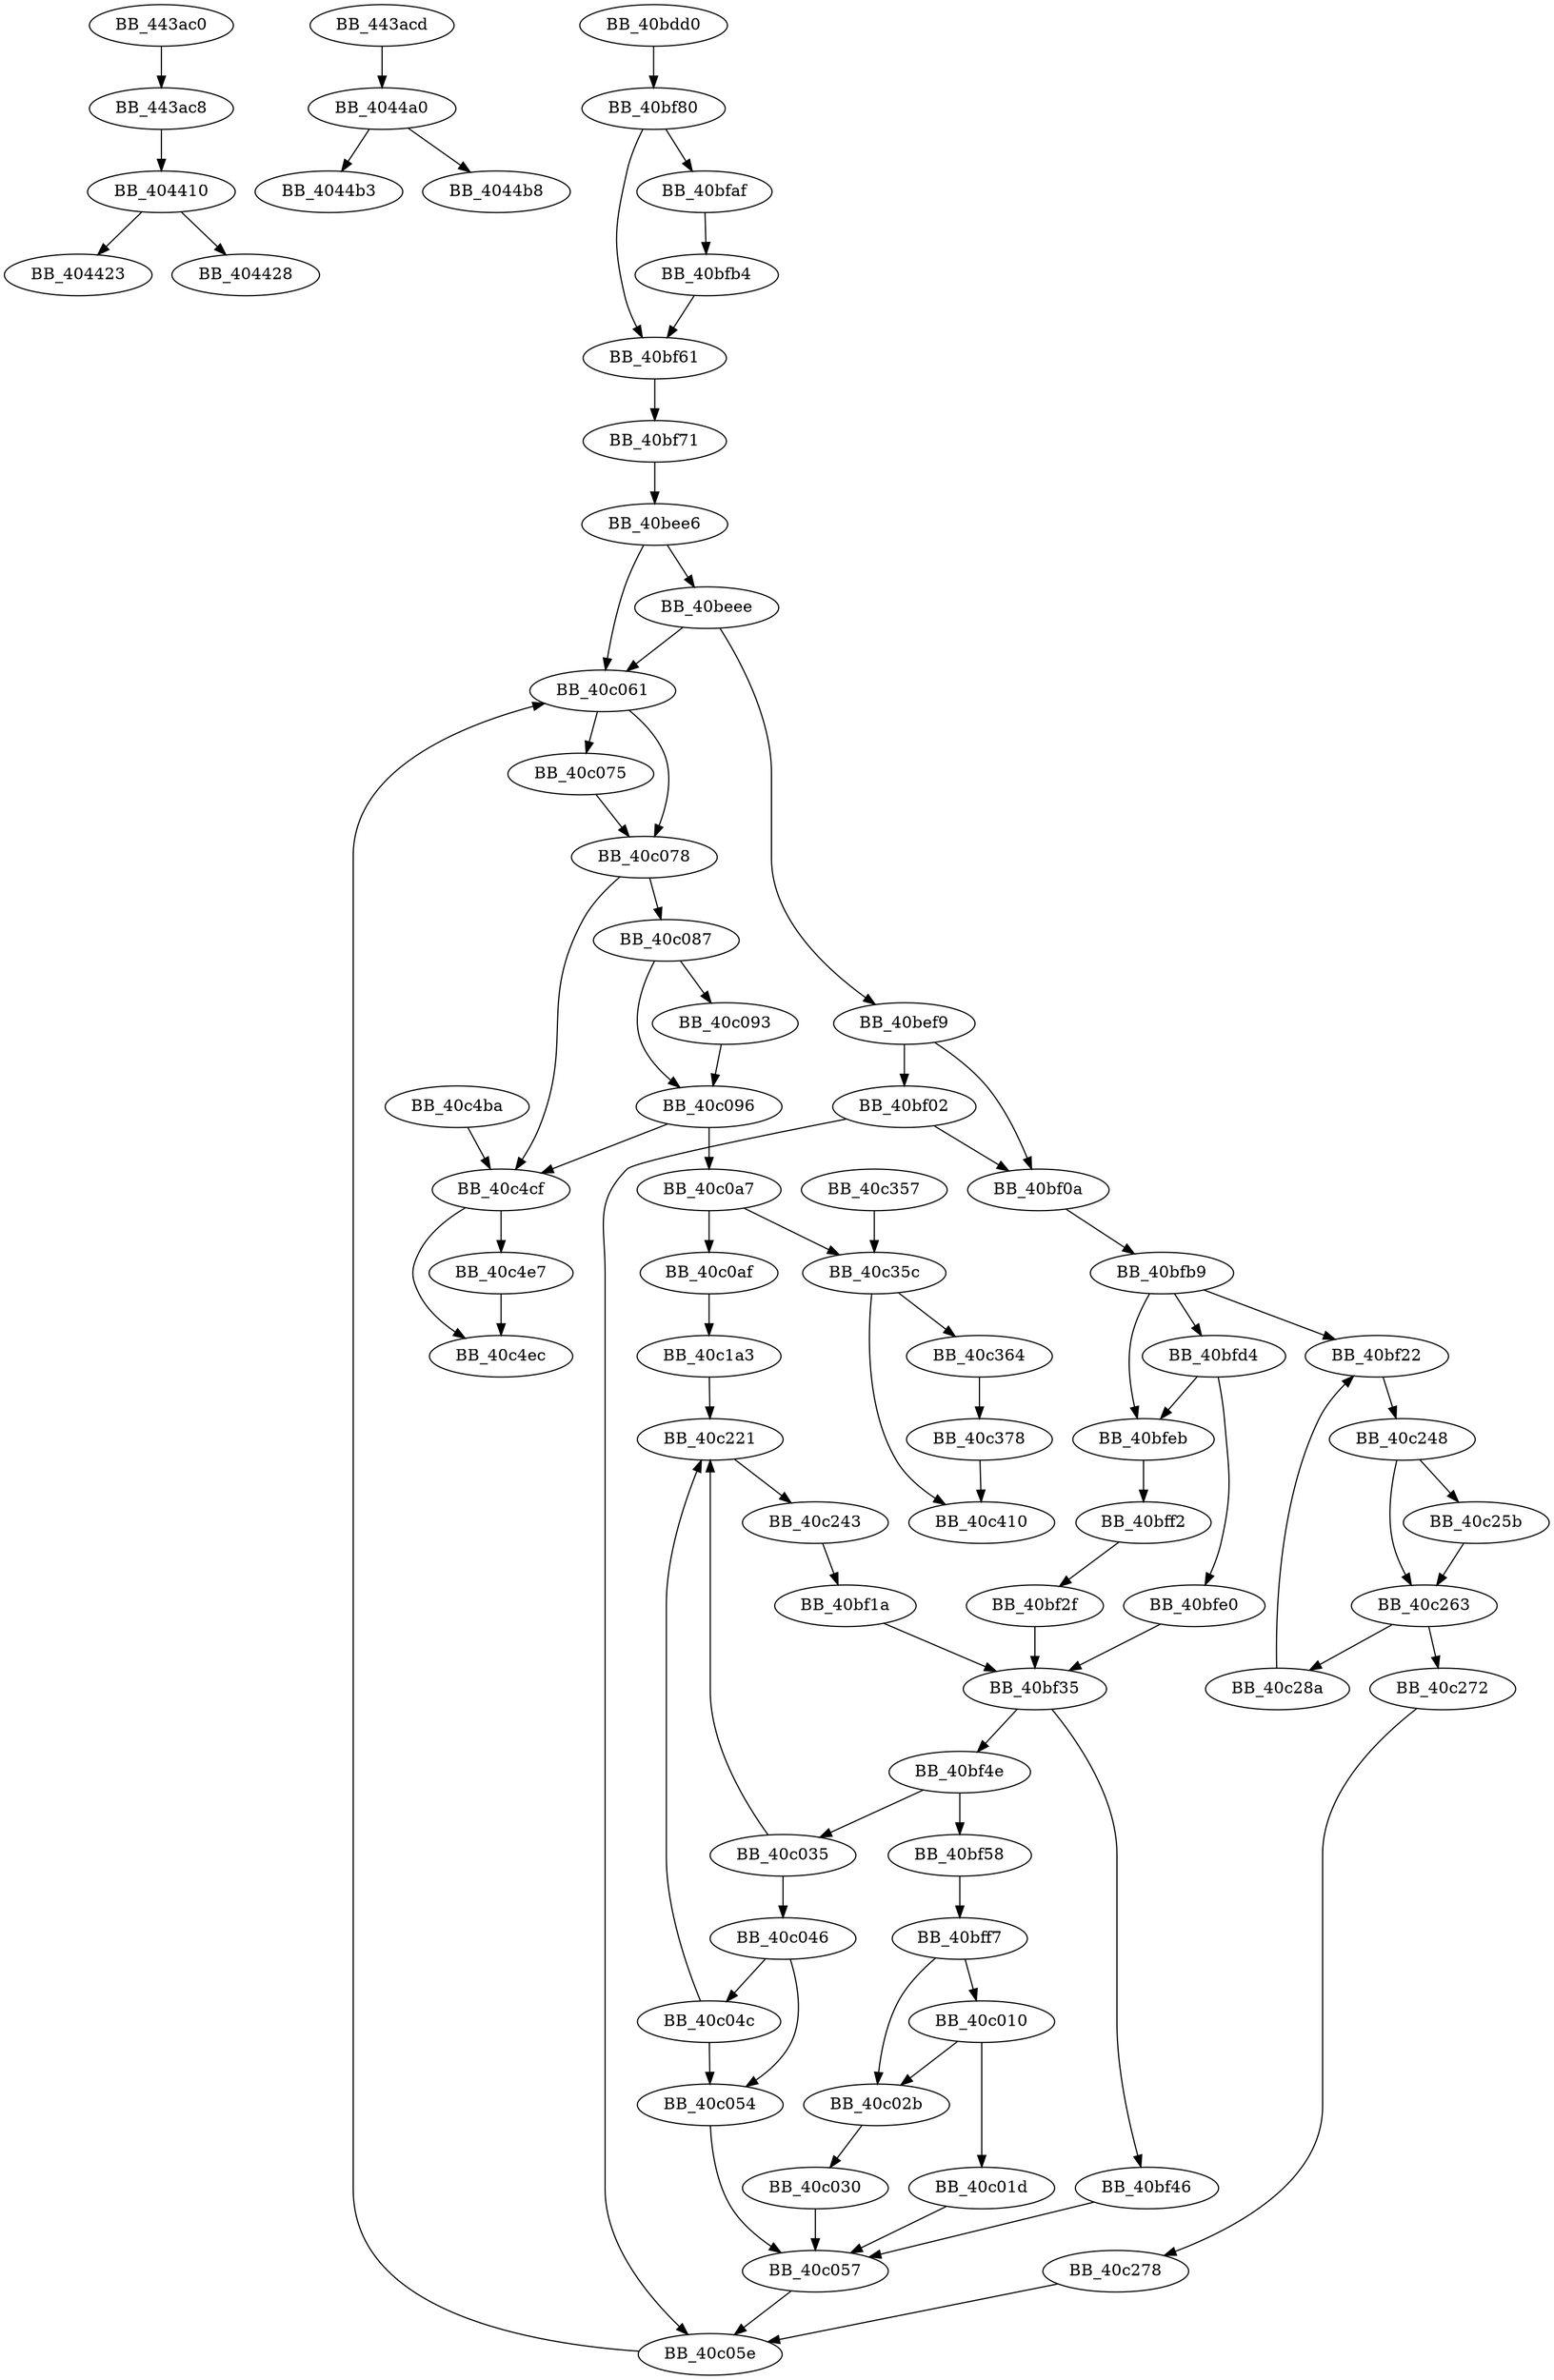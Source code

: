 DiGraph sub_40BDD0{
BB_404410->BB_404423
BB_404410->BB_404428
BB_4044a0->BB_4044b3
BB_4044a0->BB_4044b8
BB_40bdd0->BB_40bf80
BB_40bee6->BB_40beee
BB_40bee6->BB_40c061
BB_40beee->BB_40bef9
BB_40beee->BB_40c061
BB_40bef9->BB_40bf02
BB_40bef9->BB_40bf0a
BB_40bf02->BB_40bf0a
BB_40bf02->BB_40c05e
BB_40bf0a->BB_40bfb9
BB_40bf1a->BB_40bf35
BB_40bf22->BB_40c248
BB_40bf2f->BB_40bf35
BB_40bf35->BB_40bf46
BB_40bf35->BB_40bf4e
BB_40bf46->BB_40c057
BB_40bf4e->BB_40bf58
BB_40bf4e->BB_40c035
BB_40bf58->BB_40bff7
BB_40bf61->BB_40bf71
BB_40bf71->BB_40bee6
BB_40bf80->BB_40bf61
BB_40bf80->BB_40bfaf
BB_40bfaf->BB_40bfb4
BB_40bfb4->BB_40bf61
BB_40bfb9->BB_40bf22
BB_40bfb9->BB_40bfd4
BB_40bfb9->BB_40bfeb
BB_40bfd4->BB_40bfe0
BB_40bfd4->BB_40bfeb
BB_40bfe0->BB_40bf35
BB_40bfeb->BB_40bff2
BB_40bff2->BB_40bf2f
BB_40bff7->BB_40c010
BB_40bff7->BB_40c02b
BB_40c010->BB_40c01d
BB_40c010->BB_40c02b
BB_40c01d->BB_40c057
BB_40c02b->BB_40c030
BB_40c030->BB_40c057
BB_40c035->BB_40c046
BB_40c035->BB_40c221
BB_40c046->BB_40c04c
BB_40c046->BB_40c054
BB_40c04c->BB_40c054
BB_40c04c->BB_40c221
BB_40c054->BB_40c057
BB_40c057->BB_40c05e
BB_40c05e->BB_40c061
BB_40c061->BB_40c075
BB_40c061->BB_40c078
BB_40c075->BB_40c078
BB_40c078->BB_40c087
BB_40c078->BB_40c4cf
BB_40c087->BB_40c093
BB_40c087->BB_40c096
BB_40c093->BB_40c096
BB_40c096->BB_40c0a7
BB_40c096->BB_40c4cf
BB_40c0a7->BB_40c0af
BB_40c0a7->BB_40c35c
BB_40c0af->BB_40c1a3
BB_40c1a3->BB_40c221
BB_40c221->BB_40c243
BB_40c243->BB_40bf1a
BB_40c248->BB_40c25b
BB_40c248->BB_40c263
BB_40c25b->BB_40c263
BB_40c263->BB_40c272
BB_40c263->BB_40c28a
BB_40c272->BB_40c278
BB_40c278->BB_40c05e
BB_40c28a->BB_40bf22
BB_40c357->BB_40c35c
BB_40c35c->BB_40c364
BB_40c35c->BB_40c410
BB_40c364->BB_40c378
BB_40c378->BB_40c410
BB_40c4ba->BB_40c4cf
BB_40c4cf->BB_40c4e7
BB_40c4cf->BB_40c4ec
BB_40c4e7->BB_40c4ec
BB_443ac0->BB_443ac8
BB_443ac8->BB_404410
BB_443acd->BB_4044a0
}
